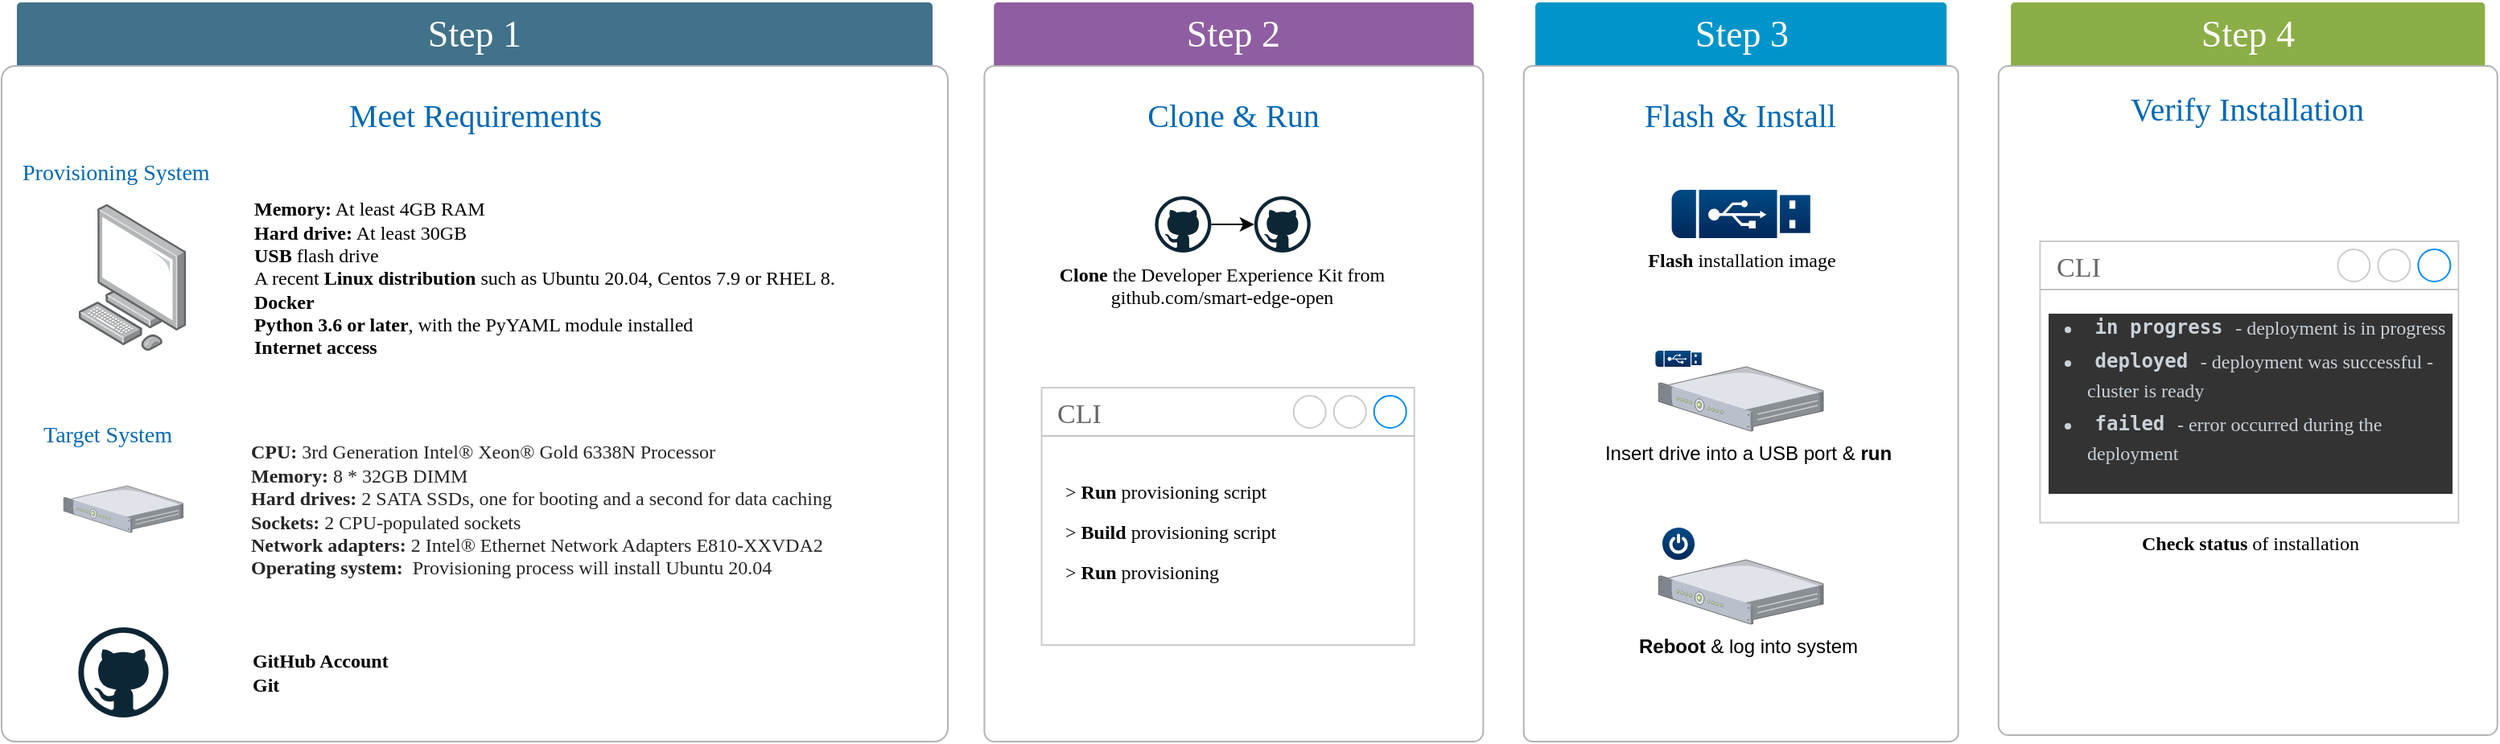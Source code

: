 <mxfile version="15.2.7" type="device"><diagram id="oeEvXLZMDU9rL2rtRLfK" name="Page-1"><mxGraphModel dx="3615" dy="3608" grid="0" gridSize="10" guides="1" tooltips="1" connect="1" arrows="1" fold="1" page="1" pageScale="1" pageWidth="850" pageHeight="1100" math="0" shadow="0"><root><mxCell id="0"/><mxCell id="1" parent="0"/><mxCell id="Q3scnbNnMZVjp03BJ7du-64" value="Step 4" style="rounded=1;whiteSpace=wrap;html=1;labelBackgroundColor=none;fontFamily=IntelOne Text;fontSize=23;fontColor=#FFFFFF;strokeColor=#FFFFFF;fillColor=#8BAE46;gradientColor=none;align=center;arcSize=5;verticalAlign=top;" parent="1" vertex="1"><mxGeometry x="475.07" y="-1057" width="295.62" height="60" as="geometry"/></mxCell><mxCell id="Q3scnbNnMZVjp03BJ7du-63" value="Step 3" style="rounded=1;whiteSpace=wrap;html=1;labelBackgroundColor=none;fontFamily=IntelOne Text;fontSize=23;fontColor=#FFFFFF;strokeColor=#FFFFFF;fillColor=#0095CA;gradientColor=none;align=center;arcSize=5;verticalAlign=top;" parent="1" vertex="1"><mxGeometry x="179.56" y="-1057" width="256.57" height="60" as="geometry"/></mxCell><mxCell id="Q3scnbNnMZVjp03BJ7du-62" value="Step 2" style="rounded=1;whiteSpace=wrap;html=1;labelBackgroundColor=none;fontFamily=IntelOne Text;fontSize=23;fontColor=#FFFFFF;strokeColor=#FFFFFF;fillColor=#8F5DA2;gradientColor=none;align=center;arcSize=5;verticalAlign=top;" parent="1" vertex="1"><mxGeometry x="-156.88" y="-1057" width="299.15" height="60" as="geometry"/></mxCell><mxCell id="Q3scnbNnMZVjp03BJ7du-60" value="Step 1" style="rounded=1;whiteSpace=wrap;html=1;labelBackgroundColor=none;fontFamily=IntelOne Text;fontSize=23;fontColor=#FFFFFF;strokeColor=#FFFFFF;fillColor=#41728A;gradientColor=none;align=center;arcSize=5;verticalAlign=top;" parent="1" vertex="1"><mxGeometry x="-764.005" y="-1057" width="570" height="60" as="geometry"/></mxCell><mxCell id="Q3scnbNnMZVjp03BJ7du-48" value="" style="rounded=1;whiteSpace=wrap;html=1;fontFamily=IntelOne Text;fontSize=12;align=center;labelBorderColor=none;arcSize=2;strokeColor=#B3B3B3;" parent="1" vertex="1"><mxGeometry x="467.88" y="-1017" width="310" height="416" as="geometry"/></mxCell><mxCell id="Q3scnbNnMZVjp03BJ7du-47" value="" style="rounded=1;whiteSpace=wrap;html=1;fontFamily=IntelOne Text;fontSize=12;align=center;labelBorderColor=none;arcSize=2;strokeColor=#B3B3B3;" parent="1" vertex="1"><mxGeometry x="172.845" y="-1017" width="270" height="420" as="geometry"/></mxCell><mxCell id="Q3scnbNnMZVjp03BJ7du-46" value="" style="rounded=1;whiteSpace=wrap;html=1;fontFamily=IntelOne Text;fontSize=12;align=center;labelBorderColor=none;arcSize=2;strokeColor=#B3B3B3;" parent="1" vertex="1"><mxGeometry x="-162.305" y="-1017" width="310" height="420" as="geometry"/></mxCell><mxCell id="Q3scnbNnMZVjp03BJ7du-20" value="" style="rounded=1;whiteSpace=wrap;html=1;fontFamily=IntelOne Text;fontSize=12;align=center;labelBorderColor=none;arcSize=2;strokeColor=#B3B3B3;" parent="1" vertex="1"><mxGeometry x="-773.005" y="-1017" width="588" height="420" as="geometry"/></mxCell><mxCell id="Q3scnbNnMZVjp03BJ7du-10" value="&lt;font face=&quot;IntelOne Text&quot; style=&quot;font-size: 12px&quot;&gt;&lt;span style=&quot;background-color: rgb(255 , 255 , 255) ; color: rgb(38 , 38 , 38)&quot;&gt;&lt;b&gt;CPU:&lt;/b&gt; 3rd Generation Intel® Xeon® Gold 6338N Processor&lt;/span&gt;&lt;br&gt;&lt;span style=&quot;background-color: rgb(255 , 255 , 255) ; color: rgb(38 , 38 , 38)&quot;&gt;&lt;b&gt;Memory:&lt;/b&gt; 8 * 32GB DIMM&lt;/span&gt;&lt;br&gt;&lt;span style=&quot;background-color: rgb(255 , 255 , 255) ; color: rgb(38 , 38 , 38)&quot;&gt;&lt;b&gt;Hard drives: &lt;/b&gt;2 SATA SSDs, one for booting and a second for data caching&lt;/span&gt;&lt;br&gt;&lt;span style=&quot;background-color: rgb(255 , 255 , 255) ; color: rgb(38 , 38 , 38)&quot;&gt;&lt;b&gt;Sockets:&lt;/b&gt; 2 CPU-populated sockets&lt;/span&gt;&lt;br&gt;&lt;span style=&quot;background-color: rgb(255 , 255 , 255) ; color: rgb(38 , 38 , 38)&quot;&gt;&lt;b&gt;Network adapters:&lt;/b&gt; 2 Intel® Ethernet Network Adapters E810-XXVDA2&lt;/span&gt;&lt;br&gt;&lt;span style=&quot;background-color: rgb(255 , 255 , 255) ; color: rgb(38 , 38 , 38)&quot;&gt;&lt;b&gt;Operating system:&amp;nbsp;&lt;/b&gt; Provisioning process will install Ubuntu 20.04&lt;/span&gt;&lt;/font&gt;" style="verticalLabelPosition=middle;aspect=fixed;html=1;verticalAlign=middle;align=left;outlineConnect=0;shape=mxgraph.citrix.1u_2u_server;fillColor=#FFFFFF;labelPosition=right;spacingLeft=40;" parent="1" vertex="1"><mxGeometry x="-734.4" y="-756" width="74.17" height="29" as="geometry"/></mxCell><mxCell id="Q3scnbNnMZVjp03BJ7du-11" value="&lt;font style=&quot;font-size: 12px&quot;&gt;&lt;b&gt;GitHub Account&lt;br&gt;Git&lt;br&gt;&lt;/b&gt;&lt;/font&gt;" style="dashed=0;outlineConnect=0;html=1;align=left;labelPosition=right;verticalLabelPosition=middle;verticalAlign=middle;shape=mxgraph.weblogos.github;fontFamily=IntelOne Text;spacingLeft=50;" parent="1" vertex="1"><mxGeometry x="-725.31" y="-668" width="56" height="56" as="geometry"/></mxCell><mxCell id="Q3scnbNnMZVjp03BJ7du-13" value="&lt;font style=&quot;font-size: 12px&quot;&gt;&lt;b&gt;Memory:&lt;/b&gt; At least 4GB RAM&lt;br&gt;&lt;b&gt;Hard drive:&lt;/b&gt; At least 30GB&lt;br&gt;&lt;b&gt;USB&lt;/b&gt; flash drive&lt;br&gt;A recent &lt;b&gt;Linux distribution&lt;/b&gt; such as Ubuntu 20.04, Centos 7.9 or RHEL 8.&lt;br&gt;&lt;b&gt;Docker&lt;/b&gt;&lt;br&gt;&lt;b&gt;Python 3.6 or later&lt;/b&gt;, with the PyYAML module installed&lt;br&gt;&lt;b&gt;Internet access&lt;/b&gt;&lt;/font&gt;" style="points=[];aspect=fixed;html=1;align=left;shadow=0;dashed=0;image;image=img/lib/allied_telesis/computer_and_terminals/Personal_Computer.svg;fontFamily=IntelOne Text;labelPosition=right;verticalLabelPosition=middle;verticalAlign=middle;spacingTop=0;spacingLeft=40;" parent="1" vertex="1"><mxGeometry x="-725.31" y="-931" width="67.14" height="91" as="geometry"/></mxCell><mxCell id="Q3scnbNnMZVjp03BJ7du-14" value="Meet Requirements" style="text;html=1;strokeColor=none;fillColor=none;align=center;verticalAlign=middle;whiteSpace=wrap;rounded=0;fontFamily=IntelOne Text;fontSize=20;fontColor=#0068B5;" parent="1" vertex="1"><mxGeometry x="-584.43" y="-997" width="210.85" height="20" as="geometry"/></mxCell><mxCell id="Q3scnbNnMZVjp03BJ7du-28" value="" style="group;strokeColor=none;rounded=1;arcSize=0;spacingTop=0;spacing=2;strokeWidth=2;" parent="1" vertex="1" connectable="0"><mxGeometry x="-126.73" y="-817" width="231.58" height="160" as="geometry"/></mxCell><mxCell id="Q3scnbNnMZVjp03BJ7du-26" value="CLI" style="strokeWidth=1;shadow=0;dashed=0;align=center;html=1;shape=mxgraph.mockup.containers.window;align=left;verticalAlign=top;spacingLeft=8;strokeColor2=#008cff;strokeColor3=#c4c4c4;fontColor=#666666;mainText=;fontSize=17;labelBackgroundColor=none;rounded=1;fontFamily=IntelOne Text;strokeColor=#CCCCCC;" parent="Q3scnbNnMZVjp03BJ7du-28" vertex="1"><mxGeometry width="231.58" height="160" as="geometry"/></mxCell><mxCell id="Q3scnbNnMZVjp03BJ7du-27" value="&lt;p style=&quot;line-height: 210%&quot;&gt;&amp;gt; &lt;b&gt;Run&lt;/b&gt; provisioning script&lt;br&gt;&amp;gt; &lt;b&gt;Build &lt;/b&gt;provisioning script&lt;br&gt;&amp;gt; &lt;b&gt;Run&lt;/b&gt; provisioning&amp;nbsp;&lt;/p&gt;" style="text;html=1;strokeColor=none;fillColor=none;align=left;verticalAlign=middle;whiteSpace=wrap;rounded=0;fontFamily=IntelOne Text;fontSize=12;spacingTop=0;spacing=2;" parent="Q3scnbNnMZVjp03BJ7du-28" vertex="1"><mxGeometry x="12.58" y="40" width="180" height="100" as="geometry"/></mxCell><mxCell id="Q3scnbNnMZVjp03BJ7du-29" value="" style="group" parent="1" vertex="1" connectable="0"><mxGeometry x="-56.31" y="-936" width="96.73" height="35" as="geometry"/></mxCell><mxCell id="Q3scnbNnMZVjp03BJ7du-5" value="" style="dashed=0;outlineConnect=0;html=1;align=center;labelPosition=center;verticalLabelPosition=bottom;verticalAlign=top;shape=mxgraph.weblogos.github;fontFamily=IntelOne Text;" parent="Q3scnbNnMZVjp03BJ7du-29" vertex="1"><mxGeometry x="61.73" width="35" height="35" as="geometry"/></mxCell><mxCell id="Q3scnbNnMZVjp03BJ7du-25" value="" style="edgeStyle=orthogonalEdgeStyle;rounded=0;orthogonalLoop=1;jettySize=auto;html=1;fontFamily=IntelOne Text;fontSize=12;" parent="Q3scnbNnMZVjp03BJ7du-29" source="Q3scnbNnMZVjp03BJ7du-22" target="Q3scnbNnMZVjp03BJ7du-5" edge="1"><mxGeometry relative="1" as="geometry"/></mxCell><mxCell id="Q3scnbNnMZVjp03BJ7du-22" value="&lt;b&gt;Clone&lt;/b&gt; the Developer Experience Kit from&lt;br&gt;github.com/smart-edge-open" style="dashed=0;outlineConnect=0;html=1;align=center;labelPosition=center;verticalLabelPosition=bottom;verticalAlign=top;shape=mxgraph.weblogos.github;fontFamily=IntelOne Text;spacingLeft=47;" parent="Q3scnbNnMZVjp03BJ7du-29" vertex="1"><mxGeometry width="35" height="35" as="geometry"/></mxCell><mxCell id="Q3scnbNnMZVjp03BJ7du-34" value="&lt;b&gt;Flash&lt;/b&gt; installation image" style="pointerEvents=1;shadow=0;dashed=0;html=1;strokeColor=none;fillColor=#004A86;labelPosition=center;verticalLabelPosition=bottom;verticalAlign=top;align=center;outlineConnect=0;shape=mxgraph.veeam.usb;rounded=1;fontFamily=IntelOne Text;fontSize=12;gradientColor=#00285A;" parent="1" vertex="1"><mxGeometry x="264.8" y="-940" width="86.09" height="30" as="geometry"/></mxCell><mxCell id="Q3scnbNnMZVjp03BJ7du-35" value="Insert drive into a USB port &amp;amp; &lt;b&gt;run&lt;/b&gt;" style="verticalLabelPosition=bottom;aspect=fixed;html=1;verticalAlign=top;align=center;outlineConnect=0;shape=mxgraph.citrix.1u_2u_server;fillColor=#FFFFFF;labelPosition=center;spacingLeft=8;" parent="1" vertex="1"><mxGeometry x="256.695" y="-830" width="102.3" height="40" as="geometry"/></mxCell><mxCell id="Q3scnbNnMZVjp03BJ7du-44" value="" style="group" parent="1" vertex="1" connectable="0"><mxGeometry x="256.695" y="-720" width="102.3" height="50" as="geometry"/></mxCell><mxCell id="Q3scnbNnMZVjp03BJ7du-36" value="&lt;b&gt;Reboot&lt;/b&gt; &amp;amp; log into system" style="verticalLabelPosition=bottom;aspect=fixed;html=1;verticalAlign=top;align=center;outlineConnect=0;shape=mxgraph.citrix.1u_2u_server;fillColor=#66B2FF;labelPosition=center;spacingLeft=8;" parent="Q3scnbNnMZVjp03BJ7du-44" vertex="1"><mxGeometry y="10" width="102.3" height="40" as="geometry"/></mxCell><mxCell id="Q3scnbNnMZVjp03BJ7du-45" value="" style="group;strokeWidth=2;strokeColor=none;" parent="1" vertex="1" connectable="0"><mxGeometry x="493.68" y="-908" width="260" height="199.5" as="geometry"/></mxCell><mxCell id="Q3scnbNnMZVjp03BJ7du-41" value="CLI" style="strokeWidth=1;shadow=0;dashed=0;align=center;html=1;shape=mxgraph.mockup.containers.window;align=left;verticalAlign=top;spacingLeft=8;strokeColor2=#008cff;strokeColor3=#c4c4c4;fontColor=#666666;mainText=;fontSize=17;labelBackgroundColor=none;rounded=1;fontFamily=IntelOne Text;strokeColor=#CCCCCC;" parent="Q3scnbNnMZVjp03BJ7du-45" vertex="1"><mxGeometry width="260" height="174.904" as="geometry"/></mxCell><mxCell id="Q3scnbNnMZVjp03BJ7du-43" value="&lt;b&gt;Check status&lt;/b&gt; of installation" style="text;html=1;align=center;verticalAlign=middle;resizable=0;points=[];autosize=1;strokeColor=none;fillColor=none;fontSize=12;fontFamily=IntelOne Text;" parent="Q3scnbNnMZVjp03BJ7du-45" vertex="1"><mxGeometry x="48" y="178.73" width="165" height="18" as="geometry"/></mxCell><mxCell id="Q3scnbNnMZVjp03BJ7du-40" value="&lt;ul style=&quot;box-sizing: border-box ; padding-left: 2em ; margin-top: 0px ; margin-bottom: 16px ; color: rgb(201 , 209 , 217) ; line-height: 150%&quot;&gt;&lt;li style=&quot;box-sizing: border-box&quot;&gt;&lt;font face=&quot;IntelOne Text&quot; style=&quot;font-size: 12px&quot;&gt;&lt;code style=&quot;font-size: 12px ; box-sizing: border-box ; padding: 0.2em 0.4em ; margin: 0px ; border-radius: 6px&quot;&gt;&lt;b&gt;in progress&lt;/b&gt;&lt;/code&gt;&amp;nbsp;- &lt;font style=&quot;font-size: 12px&quot;&gt;deployment is in progress&lt;/font&gt;&lt;/font&gt;&lt;/li&gt;&lt;li style=&quot;box-sizing: border-box ; margin-top: 0.25em&quot;&gt;&lt;font face=&quot;IntelOne Text&quot; style=&quot;line-height: 70% ; font-size: 12px&quot;&gt;&lt;code style=&quot;font-size: 12px ; box-sizing: border-box ; padding: 0.2em 0.4em ; margin: 0px ; border-radius: 6px&quot;&gt;&lt;b&gt;deployed&lt;/b&gt;&lt;/code&gt;&amp;nbsp;- &lt;font style=&quot;font-size: 12px ; line-height: 67%&quot;&gt;deployment was successful -&amp;nbsp; cluster is ready&lt;/font&gt;&lt;/font&gt;&lt;/li&gt;&lt;li style=&quot;box-sizing: border-box ; margin-top: 0.25em&quot;&gt;&lt;font face=&quot;IntelOne Text&quot; style=&quot;font-size: 12px&quot;&gt;&lt;code style=&quot;font-size: 12px ; box-sizing: border-box ; padding: 0.2em 0.4em ; margin: 0px ; border-radius: 6px&quot;&gt;&lt;b&gt;failed&lt;/b&gt;&lt;/code&gt;&amp;nbsp;- &lt;font style=&quot;font-size: 12px&quot;&gt;error occurred during the deployment&lt;/font&gt;&lt;/font&gt;&lt;/li&gt;&lt;/ul&gt;" style="text;html=1;strokeColor=none;fillColor=none;align=left;verticalAlign=middle;whiteSpace=wrap;rounded=0;fontFamily=IntelOne Text;fontSize=12;labelBackgroundColor=#333333;" parent="Q3scnbNnMZVjp03BJ7du-45" vertex="1"><mxGeometry x="3.495" y="36.75" width="253" height="126" as="geometry"/></mxCell><mxCell id="Q3scnbNnMZVjp03BJ7du-49" value="Clone &amp;amp; Run" style="text;html=1;strokeColor=none;fillColor=none;align=center;verticalAlign=middle;whiteSpace=wrap;rounded=0;fontFamily=IntelOne Text;fontSize=20;fontColor=#0068B5;" parent="1" vertex="1"><mxGeometry x="-112.73" y="-997" width="210.85" height="20" as="geometry"/></mxCell><mxCell id="Q3scnbNnMZVjp03BJ7du-50" value="Flash &amp;amp; Install" style="text;html=1;strokeColor=none;fillColor=none;align=center;verticalAlign=middle;whiteSpace=wrap;rounded=0;fontFamily=IntelOne Text;fontSize=20;fontColor=#0068B5;" parent="1" vertex="1"><mxGeometry x="202.42" y="-997" width="210.85" height="20" as="geometry"/></mxCell><mxCell id="Q3scnbNnMZVjp03BJ7du-51" value="Verify Installation" style="text;html=1;strokeColor=none;fillColor=none;align=center;verticalAlign=middle;whiteSpace=wrap;rounded=0;fontFamily=IntelOne Text;fontSize=20;fontColor=#0068B5;" parent="1" vertex="1"><mxGeometry x="517.455" y="-1001" width="210.85" height="20" as="geometry"/></mxCell><mxCell id="Q3scnbNnMZVjp03BJ7du-65" value="" style="pointerEvents=1;shadow=0;dashed=0;html=1;strokeColor=none;fillColor=#004A86;labelPosition=center;verticalLabelPosition=bottom;verticalAlign=top;align=center;outlineConnect=0;shape=mxgraph.veeam.usb;rounded=1;fontFamily=IntelOne Text;fontSize=12;gradientColor=#00285A;" parent="1" vertex="1"><mxGeometry x="254.69" y="-840" width="28.7" height="10" as="geometry"/></mxCell><mxCell id="Q3scnbNnMZVjp03BJ7du-37" value="" style="sketch=0;html=1;aspect=fixed;strokeColor=none;shadow=0;align=center;verticalAlign=top;fillColor=#004A86;shape=mxgraph.gcp2.a7_power;rounded=1;fontFamily=IntelOne Text;fontSize=12;gradientColor=#00285A;" parent="1" vertex="1"><mxGeometry x="259.035" y="-730" width="20" height="20" as="geometry"/></mxCell><mxCell id="XCbxdSXgQsE69R17IQCt-1" value="Provisioning System" style="text;html=1;strokeColor=none;fillColor=none;align=left;verticalAlign=middle;whiteSpace=wrap;rounded=0;fontFamily=IntelOne Text;fontColor=#0068B5;fontStyle=0;fontSize=14;" parent="1" vertex="1"><mxGeometry x="-762.31" y="-960" width="191" height="20" as="geometry"/></mxCell><mxCell id="XCbxdSXgQsE69R17IQCt-2" value="Target System" style="text;html=1;strokeColor=none;fillColor=none;align=left;verticalAlign=middle;whiteSpace=wrap;rounded=0;fontFamily=IntelOne Text;fontColor=#0068B5;fontStyle=0;fontSize=14;" parent="1" vertex="1"><mxGeometry x="-748.81" y="-797" width="103" height="20" as="geometry"/></mxCell></root></mxGraphModel></diagram></mxfile>
